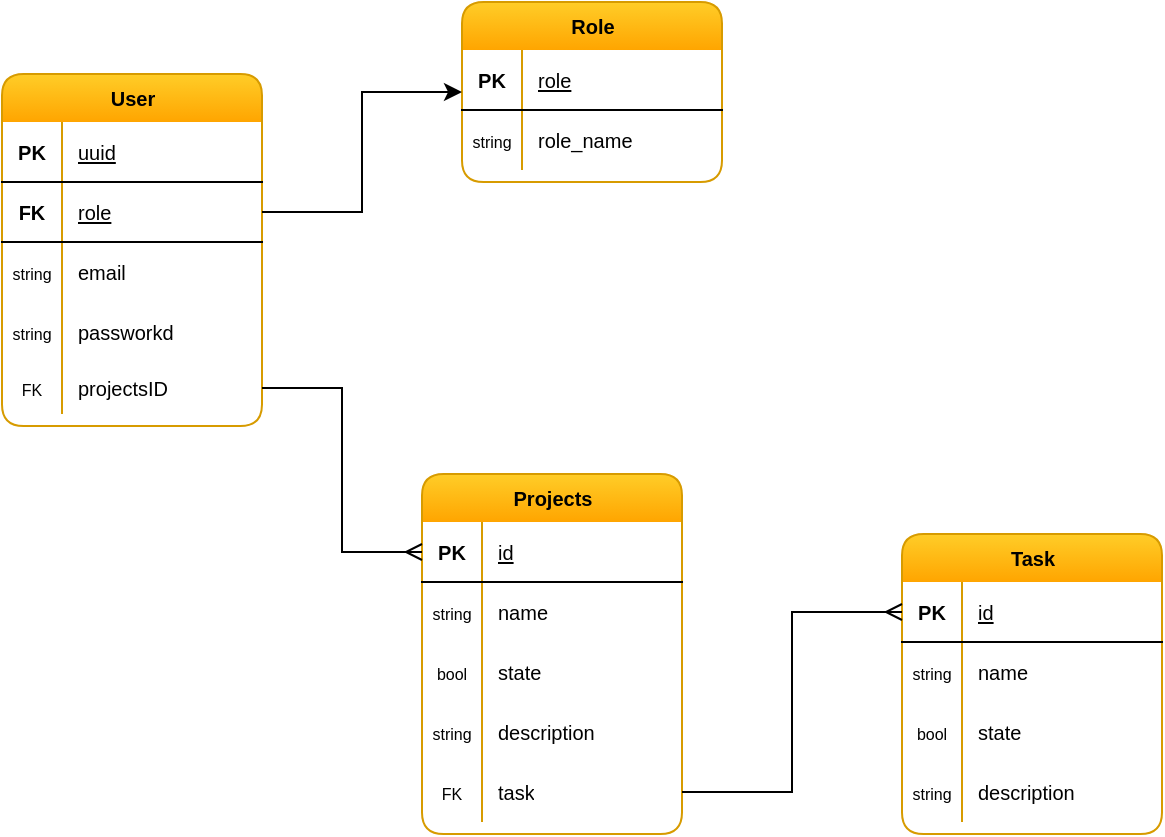 <mxfile version="26.0.11">
  <diagram name="Page-1" id="7n5_S2G0NRe67UJlGbE3">
    <mxGraphModel dx="4254" dy="605" grid="1" gridSize="10" guides="1" tooltips="1" connect="1" arrows="1" fold="1" page="1" pageScale="1" pageWidth="3300" pageHeight="4681" math="0" shadow="0">
      <root>
        <mxCell id="0" />
        <mxCell id="1" parent="0" />
        <mxCell id="OtgGepNXSGEhkiYDAs9s-1" value="&lt;font style=&quot;font-size: 10px;&quot;&gt;User&lt;/font&gt;" style="shape=table;startSize=24;container=1;collapsible=1;childLayout=tableLayout;fixedRows=1;rowLines=0;fontStyle=1;align=center;resizeLast=1;html=1;swimlaneLine=0;rounded=1;fillColor=#ffcd28;strokeColor=#d79b00;gradientColor=#ffa500;fillStyle=auto;shadow=0;" parent="1" vertex="1">
          <mxGeometry x="-740" y="90" width="130" height="176" as="geometry">
            <mxRectangle x="-516" y="-60" width="70" height="30" as="alternateBounds" />
          </mxGeometry>
        </mxCell>
        <mxCell id="OtgGepNXSGEhkiYDAs9s-2" value="" style="shape=tableRow;horizontal=0;startSize=0;swimlaneHead=0;swimlaneBody=0;fillColor=none;collapsible=0;dropTarget=0;points=[[0,0.5],[1,0.5]];portConstraint=eastwest;top=0;left=0;right=0;bottom=1;swimlaneLine=1;" parent="OtgGepNXSGEhkiYDAs9s-1" vertex="1">
          <mxGeometry y="24" width="130" height="30" as="geometry" />
        </mxCell>
        <mxCell id="OtgGepNXSGEhkiYDAs9s-3" value="&lt;font style=&quot;font-size: 10px;&quot;&gt;PK&lt;/font&gt;" style="shape=partialRectangle;connectable=0;fillColor=none;top=0;left=0;bottom=0;right=0;fontStyle=1;overflow=hidden;whiteSpace=wrap;html=1;swimlaneLine=1;" parent="OtgGepNXSGEhkiYDAs9s-2" vertex="1">
          <mxGeometry width="30" height="30" as="geometry">
            <mxRectangle width="30" height="30" as="alternateBounds" />
          </mxGeometry>
        </mxCell>
        <mxCell id="OtgGepNXSGEhkiYDAs9s-4" value="&lt;span style=&quot;font-size: 10px; font-weight: normal;&quot;&gt;uuid&lt;/span&gt;" style="shape=partialRectangle;connectable=0;fillColor=none;top=0;left=0;bottom=0;right=0;align=left;spacingLeft=6;fontStyle=5;overflow=hidden;whiteSpace=wrap;html=1;swimlaneLine=1;" parent="OtgGepNXSGEhkiYDAs9s-2" vertex="1">
          <mxGeometry x="30" width="100" height="30" as="geometry">
            <mxRectangle width="100" height="30" as="alternateBounds" />
          </mxGeometry>
        </mxCell>
        <mxCell id="OtgGepNXSGEhkiYDAs9s-5" value="" style="shape=tableRow;horizontal=0;startSize=0;swimlaneHead=0;swimlaneBody=0;fillColor=none;collapsible=0;dropTarget=0;points=[[0,0.5],[1,0.5]];portConstraint=eastwest;top=0;left=0;right=0;bottom=1;swimlaneLine=1;" parent="OtgGepNXSGEhkiYDAs9s-1" vertex="1">
          <mxGeometry y="54" width="130" height="30" as="geometry" />
        </mxCell>
        <mxCell id="OtgGepNXSGEhkiYDAs9s-6" value="&lt;span style=&quot;font-size: 10px;&quot;&gt;FK&lt;/span&gt;" style="shape=partialRectangle;connectable=0;fillColor=none;top=0;left=0;bottom=0;right=0;fontStyle=1;overflow=hidden;whiteSpace=wrap;html=1;swimlaneLine=1;" parent="OtgGepNXSGEhkiYDAs9s-5" vertex="1">
          <mxGeometry width="30" height="30" as="geometry">
            <mxRectangle width="30" height="30" as="alternateBounds" />
          </mxGeometry>
        </mxCell>
        <mxCell id="OtgGepNXSGEhkiYDAs9s-7" value="&lt;span style=&quot;font-size: 10px; font-weight: normal;&quot;&gt;role&lt;/span&gt;" style="shape=partialRectangle;connectable=0;fillColor=none;top=0;left=0;bottom=0;right=0;align=left;spacingLeft=6;fontStyle=5;overflow=hidden;whiteSpace=wrap;html=1;swimlaneLine=1;" parent="OtgGepNXSGEhkiYDAs9s-5" vertex="1">
          <mxGeometry x="30" width="100" height="30" as="geometry">
            <mxRectangle width="100" height="30" as="alternateBounds" />
          </mxGeometry>
        </mxCell>
        <mxCell id="OtgGepNXSGEhkiYDAs9s-8" value="" style="shape=tableRow;horizontal=0;startSize=0;swimlaneHead=0;swimlaneBody=0;fillColor=none;collapsible=0;dropTarget=0;points=[[0,0.5],[1,0.5]];portConstraint=eastwest;top=0;left=0;right=0;bottom=0;swimlaneLine=1;" parent="OtgGepNXSGEhkiYDAs9s-1" vertex="1">
          <mxGeometry y="84" width="130" height="30" as="geometry" />
        </mxCell>
        <mxCell id="OtgGepNXSGEhkiYDAs9s-9" value="&lt;font style=&quot;font-size: 8px;&quot;&gt;string&lt;/font&gt;" style="shape=partialRectangle;connectable=0;fillColor=none;top=0;left=0;bottom=0;right=0;editable=1;overflow=hidden;whiteSpace=wrap;html=1;swimlaneLine=1;" parent="OtgGepNXSGEhkiYDAs9s-8" vertex="1">
          <mxGeometry width="30" height="30" as="geometry">
            <mxRectangle width="30" height="30" as="alternateBounds" />
          </mxGeometry>
        </mxCell>
        <mxCell id="OtgGepNXSGEhkiYDAs9s-10" value="&lt;span style=&quot;font-size: 10px;&quot;&gt;email&lt;/span&gt;" style="shape=partialRectangle;connectable=0;fillColor=none;top=0;left=0;bottom=0;right=0;align=left;spacingLeft=6;overflow=hidden;whiteSpace=wrap;html=1;swimlaneLine=1;" parent="OtgGepNXSGEhkiYDAs9s-8" vertex="1">
          <mxGeometry x="30" width="100" height="30" as="geometry">
            <mxRectangle width="100" height="30" as="alternateBounds" />
          </mxGeometry>
        </mxCell>
        <mxCell id="OtgGepNXSGEhkiYDAs9s-11" value="" style="shape=tableRow;horizontal=0;startSize=0;swimlaneHead=0;swimlaneBody=0;fillColor=none;collapsible=0;dropTarget=0;points=[[0,0.5],[1,0.5]];portConstraint=eastwest;top=0;left=0;right=0;bottom=0;swimlaneLine=1;" parent="OtgGepNXSGEhkiYDAs9s-1" vertex="1">
          <mxGeometry y="114" width="130" height="30" as="geometry" />
        </mxCell>
        <mxCell id="OtgGepNXSGEhkiYDAs9s-12" value="&lt;font style=&quot;font-size: 8px;&quot;&gt;string&lt;/font&gt;" style="shape=partialRectangle;connectable=0;fillColor=none;top=0;left=0;bottom=0;right=0;editable=1;overflow=hidden;whiteSpace=wrap;html=1;swimlaneLine=1;" parent="OtgGepNXSGEhkiYDAs9s-11" vertex="1">
          <mxGeometry width="30" height="30" as="geometry">
            <mxRectangle width="30" height="30" as="alternateBounds" />
          </mxGeometry>
        </mxCell>
        <mxCell id="OtgGepNXSGEhkiYDAs9s-13" value="&lt;font style=&quot;font-size: 10px;&quot;&gt;passworkd&lt;/font&gt;" style="shape=partialRectangle;connectable=0;fillColor=none;top=0;left=0;bottom=0;right=0;align=left;spacingLeft=6;overflow=hidden;whiteSpace=wrap;html=1;swimlaneLine=1;shadow=0;strokeColor=default;" parent="OtgGepNXSGEhkiYDAs9s-11" vertex="1">
          <mxGeometry x="30" width="100" height="30" as="geometry">
            <mxRectangle width="100" height="30" as="alternateBounds" />
          </mxGeometry>
        </mxCell>
        <mxCell id="OtgGepNXSGEhkiYDAs9s-14" value="" style="shape=tableRow;horizontal=0;startSize=0;swimlaneHead=0;swimlaneBody=0;fillColor=none;collapsible=0;dropTarget=0;points=[[0,0.5],[1,0.5]];portConstraint=eastwest;top=0;left=0;right=0;bottom=0;swimlaneLine=1;" parent="OtgGepNXSGEhkiYDAs9s-1" vertex="1">
          <mxGeometry y="144" width="130" height="26" as="geometry" />
        </mxCell>
        <mxCell id="OtgGepNXSGEhkiYDAs9s-15" value="&lt;font style=&quot;font-size: 8px;&quot;&gt;FK&lt;/font&gt;" style="shape=partialRectangle;connectable=0;fillColor=none;top=0;left=0;bottom=0;right=0;editable=1;overflow=hidden;whiteSpace=wrap;html=1;swimlaneLine=1;" parent="OtgGepNXSGEhkiYDAs9s-14" vertex="1">
          <mxGeometry width="30" height="26" as="geometry">
            <mxRectangle width="30" height="26" as="alternateBounds" />
          </mxGeometry>
        </mxCell>
        <mxCell id="OtgGepNXSGEhkiYDAs9s-16" value="&lt;font style=&quot;font-size: 10px;&quot;&gt;projectsID&lt;/font&gt;" style="shape=partialRectangle;connectable=0;fillColor=none;top=0;left=0;bottom=0;right=0;align=left;spacingLeft=6;overflow=hidden;whiteSpace=wrap;html=1;swimlaneLine=1;shadow=0;strokeColor=default;" parent="OtgGepNXSGEhkiYDAs9s-14" vertex="1">
          <mxGeometry x="30" width="100" height="26" as="geometry">
            <mxRectangle width="100" height="26" as="alternateBounds" />
          </mxGeometry>
        </mxCell>
        <mxCell id="-E9-P0KuOwVblmNwhRik-42" value="&lt;font style=&quot;font-size: 10px;&quot;&gt;Role&lt;/font&gt;" style="shape=table;startSize=24;container=1;collapsible=1;childLayout=tableLayout;fixedRows=1;rowLines=0;fontStyle=1;align=center;resizeLast=1;html=1;swimlaneLine=0;rounded=1;fillColor=#ffcd28;strokeColor=#d79b00;gradientColor=#ffa500;fillStyle=auto;shadow=0;" vertex="1" parent="1">
          <mxGeometry x="-510" y="54" width="130" height="90" as="geometry">
            <mxRectangle x="-516" y="-60" width="70" height="30" as="alternateBounds" />
          </mxGeometry>
        </mxCell>
        <mxCell id="-E9-P0KuOwVblmNwhRik-43" value="" style="shape=tableRow;horizontal=0;startSize=0;swimlaneHead=0;swimlaneBody=0;fillColor=none;collapsible=0;dropTarget=0;points=[[0,0.5],[1,0.5]];portConstraint=eastwest;top=0;left=0;right=0;bottom=1;swimlaneLine=1;" vertex="1" parent="-E9-P0KuOwVblmNwhRik-42">
          <mxGeometry y="24" width="130" height="30" as="geometry" />
        </mxCell>
        <mxCell id="-E9-P0KuOwVblmNwhRik-44" value="&lt;font style=&quot;font-size: 10px;&quot;&gt;PK&lt;/font&gt;" style="shape=partialRectangle;connectable=0;fillColor=none;top=0;left=0;bottom=0;right=0;fontStyle=1;overflow=hidden;whiteSpace=wrap;html=1;swimlaneLine=1;" vertex="1" parent="-E9-P0KuOwVblmNwhRik-43">
          <mxGeometry width="30" height="30" as="geometry">
            <mxRectangle width="30" height="30" as="alternateBounds" />
          </mxGeometry>
        </mxCell>
        <mxCell id="-E9-P0KuOwVblmNwhRik-45" value="&lt;span style=&quot;font-size: 10px; font-weight: normal;&quot;&gt;role&lt;/span&gt;" style="shape=partialRectangle;connectable=0;fillColor=none;top=0;left=0;bottom=0;right=0;align=left;spacingLeft=6;fontStyle=5;overflow=hidden;whiteSpace=wrap;html=1;swimlaneLine=1;" vertex="1" parent="-E9-P0KuOwVblmNwhRik-43">
          <mxGeometry x="30" width="100" height="30" as="geometry">
            <mxRectangle width="100" height="30" as="alternateBounds" />
          </mxGeometry>
        </mxCell>
        <mxCell id="-E9-P0KuOwVblmNwhRik-46" value="" style="shape=tableRow;horizontal=0;startSize=0;swimlaneHead=0;swimlaneBody=0;fillColor=none;collapsible=0;dropTarget=0;points=[[0,0.5],[1,0.5]];portConstraint=eastwest;top=0;left=0;right=0;bottom=0;swimlaneLine=1;" vertex="1" parent="-E9-P0KuOwVblmNwhRik-42">
          <mxGeometry y="54" width="130" height="30" as="geometry" />
        </mxCell>
        <mxCell id="-E9-P0KuOwVblmNwhRik-47" value="&lt;font style=&quot;font-size: 8px;&quot;&gt;string&lt;/font&gt;" style="shape=partialRectangle;connectable=0;fillColor=none;top=0;left=0;bottom=0;right=0;editable=1;overflow=hidden;whiteSpace=wrap;html=1;swimlaneLine=1;" vertex="1" parent="-E9-P0KuOwVblmNwhRik-46">
          <mxGeometry width="30" height="30" as="geometry">
            <mxRectangle width="30" height="30" as="alternateBounds" />
          </mxGeometry>
        </mxCell>
        <mxCell id="-E9-P0KuOwVblmNwhRik-48" value="&lt;font style=&quot;font-size: 10px;&quot;&gt;role_name&lt;/font&gt;" style="shape=partialRectangle;connectable=0;fillColor=none;top=0;left=0;bottom=0;right=0;align=left;spacingLeft=6;overflow=hidden;whiteSpace=wrap;html=1;swimlaneLine=1;" vertex="1" parent="-E9-P0KuOwVblmNwhRik-46">
          <mxGeometry x="30" width="100" height="30" as="geometry">
            <mxRectangle width="100" height="30" as="alternateBounds" />
          </mxGeometry>
        </mxCell>
        <mxCell id="-E9-P0KuOwVblmNwhRik-49" style="edgeStyle=orthogonalEdgeStyle;rounded=0;orthogonalLoop=1;jettySize=auto;html=1;exitX=1;exitY=0.5;exitDx=0;exitDy=0;entryX=0;entryY=0.5;entryDx=0;entryDy=0;" edge="1" parent="1" source="OtgGepNXSGEhkiYDAs9s-5" target="-E9-P0KuOwVblmNwhRik-42">
          <mxGeometry relative="1" as="geometry" />
        </mxCell>
        <mxCell id="-E9-P0KuOwVblmNwhRik-51" value="&lt;font style=&quot;font-size: 10px;&quot;&gt;Projects&lt;/font&gt;" style="shape=table;startSize=24;container=1;collapsible=1;childLayout=tableLayout;fixedRows=1;rowLines=0;fontStyle=1;align=center;resizeLast=1;html=1;swimlaneLine=0;rounded=1;fillColor=#ffcd28;strokeColor=#d79b00;gradientColor=#ffa500;fillStyle=auto;shadow=0;" vertex="1" parent="1">
          <mxGeometry x="-530" y="290" width="130" height="180" as="geometry">
            <mxRectangle x="-516" y="-60" width="70" height="30" as="alternateBounds" />
          </mxGeometry>
        </mxCell>
        <mxCell id="-E9-P0KuOwVblmNwhRik-52" value="" style="shape=tableRow;horizontal=0;startSize=0;swimlaneHead=0;swimlaneBody=0;fillColor=none;collapsible=0;dropTarget=0;points=[[0,0.5],[1,0.5]];portConstraint=eastwest;top=0;left=0;right=0;bottom=1;swimlaneLine=1;" vertex="1" parent="-E9-P0KuOwVblmNwhRik-51">
          <mxGeometry y="24" width="130" height="30" as="geometry" />
        </mxCell>
        <mxCell id="-E9-P0KuOwVblmNwhRik-53" value="&lt;font style=&quot;font-size: 10px;&quot;&gt;PK&lt;/font&gt;" style="shape=partialRectangle;connectable=0;fillColor=none;top=0;left=0;bottom=0;right=0;fontStyle=1;overflow=hidden;whiteSpace=wrap;html=1;swimlaneLine=1;" vertex="1" parent="-E9-P0KuOwVblmNwhRik-52">
          <mxGeometry width="30" height="30" as="geometry">
            <mxRectangle width="30" height="30" as="alternateBounds" />
          </mxGeometry>
        </mxCell>
        <mxCell id="-E9-P0KuOwVblmNwhRik-54" value="&lt;span style=&quot;font-size: 10px; font-weight: normal;&quot;&gt;id&lt;/span&gt;" style="shape=partialRectangle;connectable=0;fillColor=none;top=0;left=0;bottom=0;right=0;align=left;spacingLeft=6;fontStyle=5;overflow=hidden;whiteSpace=wrap;html=1;swimlaneLine=1;" vertex="1" parent="-E9-P0KuOwVblmNwhRik-52">
          <mxGeometry x="30" width="100" height="30" as="geometry">
            <mxRectangle width="100" height="30" as="alternateBounds" />
          </mxGeometry>
        </mxCell>
        <mxCell id="-E9-P0KuOwVblmNwhRik-55" value="" style="shape=tableRow;horizontal=0;startSize=0;swimlaneHead=0;swimlaneBody=0;fillColor=none;collapsible=0;dropTarget=0;points=[[0,0.5],[1,0.5]];portConstraint=eastwest;top=0;left=0;right=0;bottom=0;swimlaneLine=1;" vertex="1" parent="-E9-P0KuOwVblmNwhRik-51">
          <mxGeometry y="54" width="130" height="30" as="geometry" />
        </mxCell>
        <mxCell id="-E9-P0KuOwVblmNwhRik-56" value="&lt;font style=&quot;font-size: 8px;&quot;&gt;string&lt;/font&gt;" style="shape=partialRectangle;connectable=0;fillColor=none;top=0;left=0;bottom=0;right=0;editable=1;overflow=hidden;whiteSpace=wrap;html=1;swimlaneLine=1;" vertex="1" parent="-E9-P0KuOwVblmNwhRik-55">
          <mxGeometry width="30" height="30" as="geometry">
            <mxRectangle width="30" height="30" as="alternateBounds" />
          </mxGeometry>
        </mxCell>
        <mxCell id="-E9-P0KuOwVblmNwhRik-57" value="&lt;span style=&quot;font-size: 10px;&quot;&gt;name&lt;/span&gt;" style="shape=partialRectangle;connectable=0;fillColor=none;top=0;left=0;bottom=0;right=0;align=left;spacingLeft=6;overflow=hidden;whiteSpace=wrap;html=1;swimlaneLine=1;" vertex="1" parent="-E9-P0KuOwVblmNwhRik-55">
          <mxGeometry x="30" width="100" height="30" as="geometry">
            <mxRectangle width="100" height="30" as="alternateBounds" />
          </mxGeometry>
        </mxCell>
        <mxCell id="-E9-P0KuOwVblmNwhRik-69" value="" style="shape=tableRow;horizontal=0;startSize=0;swimlaneHead=0;swimlaneBody=0;fillColor=none;collapsible=0;dropTarget=0;points=[[0,0.5],[1,0.5]];portConstraint=eastwest;top=0;left=0;right=0;bottom=0;swimlaneLine=1;" vertex="1" parent="-E9-P0KuOwVblmNwhRik-51">
          <mxGeometry y="84" width="130" height="30" as="geometry" />
        </mxCell>
        <mxCell id="-E9-P0KuOwVblmNwhRik-70" value="&lt;font style=&quot;font-size: 8px;&quot;&gt;bool&lt;/font&gt;" style="shape=partialRectangle;connectable=0;fillColor=none;top=0;left=0;bottom=0;right=0;editable=1;overflow=hidden;whiteSpace=wrap;html=1;swimlaneLine=1;" vertex="1" parent="-E9-P0KuOwVblmNwhRik-69">
          <mxGeometry width="30" height="30" as="geometry">
            <mxRectangle width="30" height="30" as="alternateBounds" />
          </mxGeometry>
        </mxCell>
        <mxCell id="-E9-P0KuOwVblmNwhRik-71" value="&lt;span style=&quot;font-size: 10px;&quot;&gt;state&lt;/span&gt;" style="shape=partialRectangle;connectable=0;fillColor=none;top=0;left=0;bottom=0;right=0;align=left;spacingLeft=6;overflow=hidden;whiteSpace=wrap;html=1;swimlaneLine=1;" vertex="1" parent="-E9-P0KuOwVblmNwhRik-69">
          <mxGeometry x="30" width="100" height="30" as="geometry">
            <mxRectangle width="100" height="30" as="alternateBounds" />
          </mxGeometry>
        </mxCell>
        <mxCell id="-E9-P0KuOwVblmNwhRik-72" value="" style="shape=tableRow;horizontal=0;startSize=0;swimlaneHead=0;swimlaneBody=0;fillColor=none;collapsible=0;dropTarget=0;points=[[0,0.5],[1,0.5]];portConstraint=eastwest;top=0;left=0;right=0;bottom=0;swimlaneLine=1;" vertex="1" parent="-E9-P0KuOwVblmNwhRik-51">
          <mxGeometry y="114" width="130" height="30" as="geometry" />
        </mxCell>
        <mxCell id="-E9-P0KuOwVblmNwhRik-73" value="&lt;font style=&quot;font-size: 8px;&quot;&gt;string&lt;/font&gt;" style="shape=partialRectangle;connectable=0;fillColor=none;top=0;left=0;bottom=0;right=0;editable=1;overflow=hidden;whiteSpace=wrap;html=1;swimlaneLine=1;" vertex="1" parent="-E9-P0KuOwVblmNwhRik-72">
          <mxGeometry width="30" height="30" as="geometry">
            <mxRectangle width="30" height="30" as="alternateBounds" />
          </mxGeometry>
        </mxCell>
        <mxCell id="-E9-P0KuOwVblmNwhRik-74" value="&lt;span style=&quot;font-size: 10px;&quot;&gt;description&lt;/span&gt;" style="shape=partialRectangle;connectable=0;fillColor=none;top=0;left=0;bottom=0;right=0;align=left;spacingLeft=6;overflow=hidden;whiteSpace=wrap;html=1;swimlaneLine=1;" vertex="1" parent="-E9-P0KuOwVblmNwhRik-72">
          <mxGeometry x="30" width="100" height="30" as="geometry">
            <mxRectangle width="100" height="30" as="alternateBounds" />
          </mxGeometry>
        </mxCell>
        <mxCell id="-E9-P0KuOwVblmNwhRik-88" value="" style="shape=tableRow;horizontal=0;startSize=0;swimlaneHead=0;swimlaneBody=0;fillColor=none;collapsible=0;dropTarget=0;points=[[0,0.5],[1,0.5]];portConstraint=eastwest;top=0;left=0;right=0;bottom=0;swimlaneLine=1;" vertex="1" parent="-E9-P0KuOwVblmNwhRik-51">
          <mxGeometry y="144" width="130" height="30" as="geometry" />
        </mxCell>
        <mxCell id="-E9-P0KuOwVblmNwhRik-89" value="&lt;font style=&quot;font-size: 8px;&quot;&gt;FK&lt;/font&gt;" style="shape=partialRectangle;connectable=0;fillColor=none;top=0;left=0;bottom=0;right=0;editable=1;overflow=hidden;whiteSpace=wrap;html=1;swimlaneLine=1;" vertex="1" parent="-E9-P0KuOwVblmNwhRik-88">
          <mxGeometry width="30" height="30" as="geometry">
            <mxRectangle width="30" height="30" as="alternateBounds" />
          </mxGeometry>
        </mxCell>
        <mxCell id="-E9-P0KuOwVblmNwhRik-90" value="&lt;span style=&quot;font-size: 10px;&quot;&gt;task&lt;/span&gt;" style="shape=partialRectangle;connectable=0;fillColor=none;top=0;left=0;bottom=0;right=0;align=left;spacingLeft=6;overflow=hidden;whiteSpace=wrap;html=1;swimlaneLine=1;" vertex="1" parent="-E9-P0KuOwVblmNwhRik-88">
          <mxGeometry x="30" width="100" height="30" as="geometry">
            <mxRectangle width="100" height="30" as="alternateBounds" />
          </mxGeometry>
        </mxCell>
        <mxCell id="-E9-P0KuOwVblmNwhRik-58" style="edgeStyle=orthogonalEdgeStyle;rounded=0;orthogonalLoop=1;jettySize=auto;html=1;exitX=1;exitY=0.5;exitDx=0;exitDy=0;entryX=0;entryY=0.5;entryDx=0;entryDy=0;endArrow=ERmany;endFill=0;" edge="1" parent="1" source="OtgGepNXSGEhkiYDAs9s-14" target="-E9-P0KuOwVblmNwhRik-52">
          <mxGeometry relative="1" as="geometry" />
        </mxCell>
        <mxCell id="-E9-P0KuOwVblmNwhRik-75" value="&lt;font style=&quot;font-size: 10px;&quot;&gt;Task&lt;/font&gt;" style="shape=table;startSize=24;container=1;collapsible=1;childLayout=tableLayout;fixedRows=1;rowLines=0;fontStyle=1;align=center;resizeLast=1;html=1;swimlaneLine=0;rounded=1;fillColor=#ffcd28;strokeColor=#d79b00;gradientColor=#ffa500;fillStyle=auto;shadow=0;" vertex="1" parent="1">
          <mxGeometry x="-290" y="320" width="130" height="150" as="geometry">
            <mxRectangle x="-516" y="-60" width="70" height="30" as="alternateBounds" />
          </mxGeometry>
        </mxCell>
        <mxCell id="-E9-P0KuOwVblmNwhRik-76" value="" style="shape=tableRow;horizontal=0;startSize=0;swimlaneHead=0;swimlaneBody=0;fillColor=none;collapsible=0;dropTarget=0;points=[[0,0.5],[1,0.5]];portConstraint=eastwest;top=0;left=0;right=0;bottom=1;swimlaneLine=1;" vertex="1" parent="-E9-P0KuOwVblmNwhRik-75">
          <mxGeometry y="24" width="130" height="30" as="geometry" />
        </mxCell>
        <mxCell id="-E9-P0KuOwVblmNwhRik-77" value="&lt;font style=&quot;font-size: 10px;&quot;&gt;PK&lt;/font&gt;" style="shape=partialRectangle;connectable=0;fillColor=none;top=0;left=0;bottom=0;right=0;fontStyle=1;overflow=hidden;whiteSpace=wrap;html=1;swimlaneLine=1;" vertex="1" parent="-E9-P0KuOwVblmNwhRik-76">
          <mxGeometry width="30" height="30" as="geometry">
            <mxRectangle width="30" height="30" as="alternateBounds" />
          </mxGeometry>
        </mxCell>
        <mxCell id="-E9-P0KuOwVblmNwhRik-78" value="&lt;span style=&quot;font-size: 10px; font-weight: normal;&quot;&gt;id&lt;/span&gt;" style="shape=partialRectangle;connectable=0;fillColor=none;top=0;left=0;bottom=0;right=0;align=left;spacingLeft=6;fontStyle=5;overflow=hidden;whiteSpace=wrap;html=1;swimlaneLine=1;" vertex="1" parent="-E9-P0KuOwVblmNwhRik-76">
          <mxGeometry x="30" width="100" height="30" as="geometry">
            <mxRectangle width="100" height="30" as="alternateBounds" />
          </mxGeometry>
        </mxCell>
        <mxCell id="-E9-P0KuOwVblmNwhRik-79" value="" style="shape=tableRow;horizontal=0;startSize=0;swimlaneHead=0;swimlaneBody=0;fillColor=none;collapsible=0;dropTarget=0;points=[[0,0.5],[1,0.5]];portConstraint=eastwest;top=0;left=0;right=0;bottom=0;swimlaneLine=1;" vertex="1" parent="-E9-P0KuOwVblmNwhRik-75">
          <mxGeometry y="54" width="130" height="30" as="geometry" />
        </mxCell>
        <mxCell id="-E9-P0KuOwVblmNwhRik-80" value="&lt;font style=&quot;font-size: 8px;&quot;&gt;string&lt;/font&gt;" style="shape=partialRectangle;connectable=0;fillColor=none;top=0;left=0;bottom=0;right=0;editable=1;overflow=hidden;whiteSpace=wrap;html=1;swimlaneLine=1;" vertex="1" parent="-E9-P0KuOwVblmNwhRik-79">
          <mxGeometry width="30" height="30" as="geometry">
            <mxRectangle width="30" height="30" as="alternateBounds" />
          </mxGeometry>
        </mxCell>
        <mxCell id="-E9-P0KuOwVblmNwhRik-81" value="&lt;span style=&quot;font-size: 10px;&quot;&gt;name&lt;/span&gt;" style="shape=partialRectangle;connectable=0;fillColor=none;top=0;left=0;bottom=0;right=0;align=left;spacingLeft=6;overflow=hidden;whiteSpace=wrap;html=1;swimlaneLine=1;" vertex="1" parent="-E9-P0KuOwVblmNwhRik-79">
          <mxGeometry x="30" width="100" height="30" as="geometry">
            <mxRectangle width="100" height="30" as="alternateBounds" />
          </mxGeometry>
        </mxCell>
        <mxCell id="-E9-P0KuOwVblmNwhRik-82" value="" style="shape=tableRow;horizontal=0;startSize=0;swimlaneHead=0;swimlaneBody=0;fillColor=none;collapsible=0;dropTarget=0;points=[[0,0.5],[1,0.5]];portConstraint=eastwest;top=0;left=0;right=0;bottom=0;swimlaneLine=1;" vertex="1" parent="-E9-P0KuOwVblmNwhRik-75">
          <mxGeometry y="84" width="130" height="30" as="geometry" />
        </mxCell>
        <mxCell id="-E9-P0KuOwVblmNwhRik-83" value="&lt;font style=&quot;font-size: 8px;&quot;&gt;bool&lt;/font&gt;" style="shape=partialRectangle;connectable=0;fillColor=none;top=0;left=0;bottom=0;right=0;editable=1;overflow=hidden;whiteSpace=wrap;html=1;swimlaneLine=1;" vertex="1" parent="-E9-P0KuOwVblmNwhRik-82">
          <mxGeometry width="30" height="30" as="geometry">
            <mxRectangle width="30" height="30" as="alternateBounds" />
          </mxGeometry>
        </mxCell>
        <mxCell id="-E9-P0KuOwVblmNwhRik-84" value="&lt;span style=&quot;font-size: 10px;&quot;&gt;state&lt;/span&gt;" style="shape=partialRectangle;connectable=0;fillColor=none;top=0;left=0;bottom=0;right=0;align=left;spacingLeft=6;overflow=hidden;whiteSpace=wrap;html=1;swimlaneLine=1;" vertex="1" parent="-E9-P0KuOwVblmNwhRik-82">
          <mxGeometry x="30" width="100" height="30" as="geometry">
            <mxRectangle width="100" height="30" as="alternateBounds" />
          </mxGeometry>
        </mxCell>
        <mxCell id="-E9-P0KuOwVblmNwhRik-85" value="" style="shape=tableRow;horizontal=0;startSize=0;swimlaneHead=0;swimlaneBody=0;fillColor=none;collapsible=0;dropTarget=0;points=[[0,0.5],[1,0.5]];portConstraint=eastwest;top=0;left=0;right=0;bottom=0;swimlaneLine=1;" vertex="1" parent="-E9-P0KuOwVblmNwhRik-75">
          <mxGeometry y="114" width="130" height="30" as="geometry" />
        </mxCell>
        <mxCell id="-E9-P0KuOwVblmNwhRik-86" value="&lt;font style=&quot;font-size: 8px;&quot;&gt;string&lt;/font&gt;" style="shape=partialRectangle;connectable=0;fillColor=none;top=0;left=0;bottom=0;right=0;editable=1;overflow=hidden;whiteSpace=wrap;html=1;swimlaneLine=1;" vertex="1" parent="-E9-P0KuOwVblmNwhRik-85">
          <mxGeometry width="30" height="30" as="geometry">
            <mxRectangle width="30" height="30" as="alternateBounds" />
          </mxGeometry>
        </mxCell>
        <mxCell id="-E9-P0KuOwVblmNwhRik-87" value="&lt;span style=&quot;font-size: 10px;&quot;&gt;description&lt;/span&gt;" style="shape=partialRectangle;connectable=0;fillColor=none;top=0;left=0;bottom=0;right=0;align=left;spacingLeft=6;overflow=hidden;whiteSpace=wrap;html=1;swimlaneLine=1;" vertex="1" parent="-E9-P0KuOwVblmNwhRik-85">
          <mxGeometry x="30" width="100" height="30" as="geometry">
            <mxRectangle width="100" height="30" as="alternateBounds" />
          </mxGeometry>
        </mxCell>
        <mxCell id="-E9-P0KuOwVblmNwhRik-91" style="edgeStyle=orthogonalEdgeStyle;rounded=0;orthogonalLoop=1;jettySize=auto;html=1;exitX=1;exitY=0.5;exitDx=0;exitDy=0;entryX=0;entryY=0.5;entryDx=0;entryDy=0;endArrow=ERmany;endFill=0;" edge="1" parent="1" source="-E9-P0KuOwVblmNwhRik-88" target="-E9-P0KuOwVblmNwhRik-76">
          <mxGeometry relative="1" as="geometry" />
        </mxCell>
      </root>
    </mxGraphModel>
  </diagram>
</mxfile>
